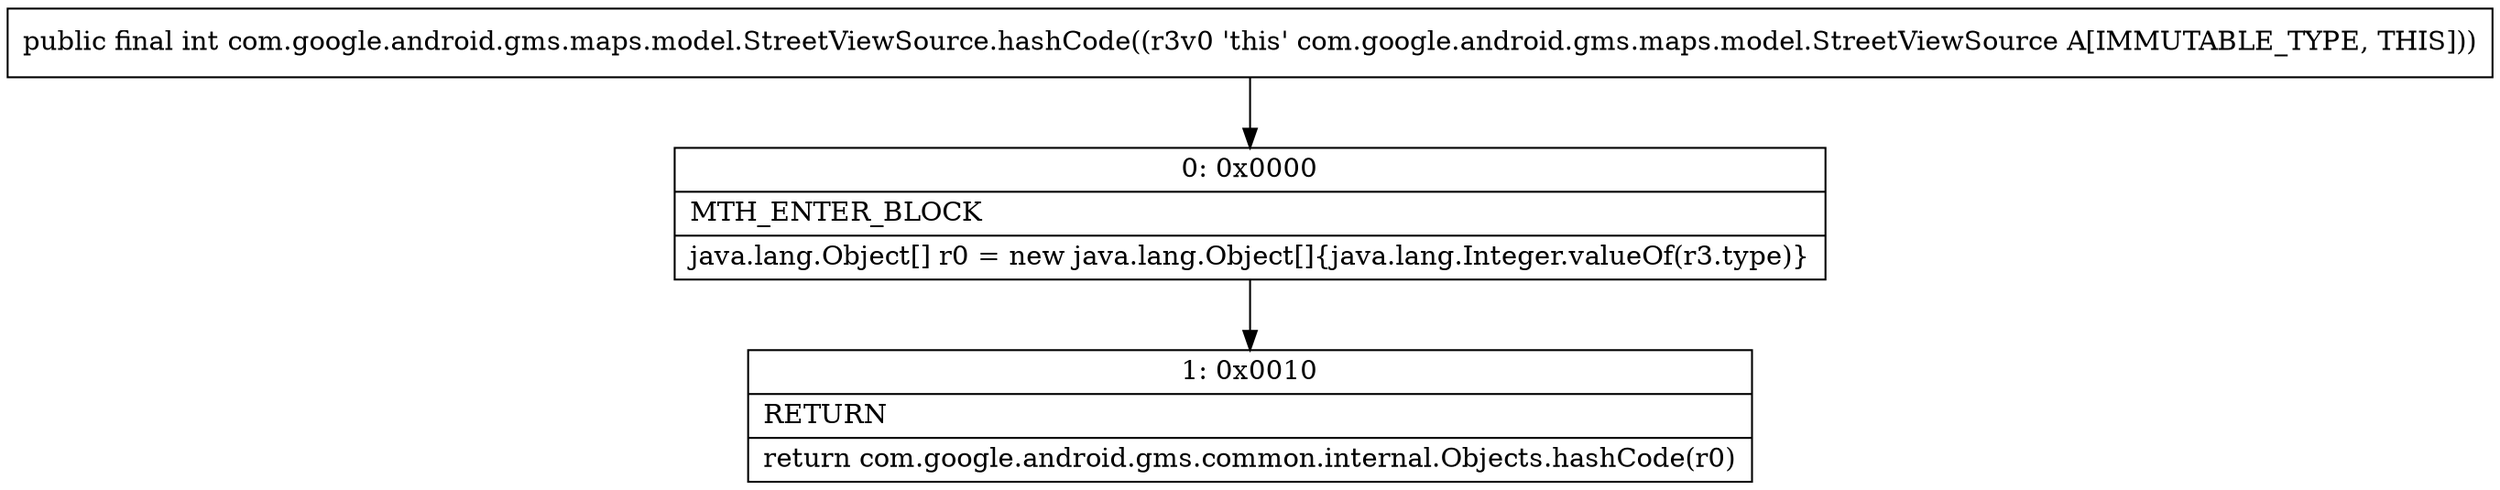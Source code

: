 digraph "CFG forcom.google.android.gms.maps.model.StreetViewSource.hashCode()I" {
Node_0 [shape=record,label="{0\:\ 0x0000|MTH_ENTER_BLOCK\l|java.lang.Object[] r0 = new java.lang.Object[]\{java.lang.Integer.valueOf(r3.type)\}\l}"];
Node_1 [shape=record,label="{1\:\ 0x0010|RETURN\l|return com.google.android.gms.common.internal.Objects.hashCode(r0)\l}"];
MethodNode[shape=record,label="{public final int com.google.android.gms.maps.model.StreetViewSource.hashCode((r3v0 'this' com.google.android.gms.maps.model.StreetViewSource A[IMMUTABLE_TYPE, THIS])) }"];
MethodNode -> Node_0;
Node_0 -> Node_1;
}

